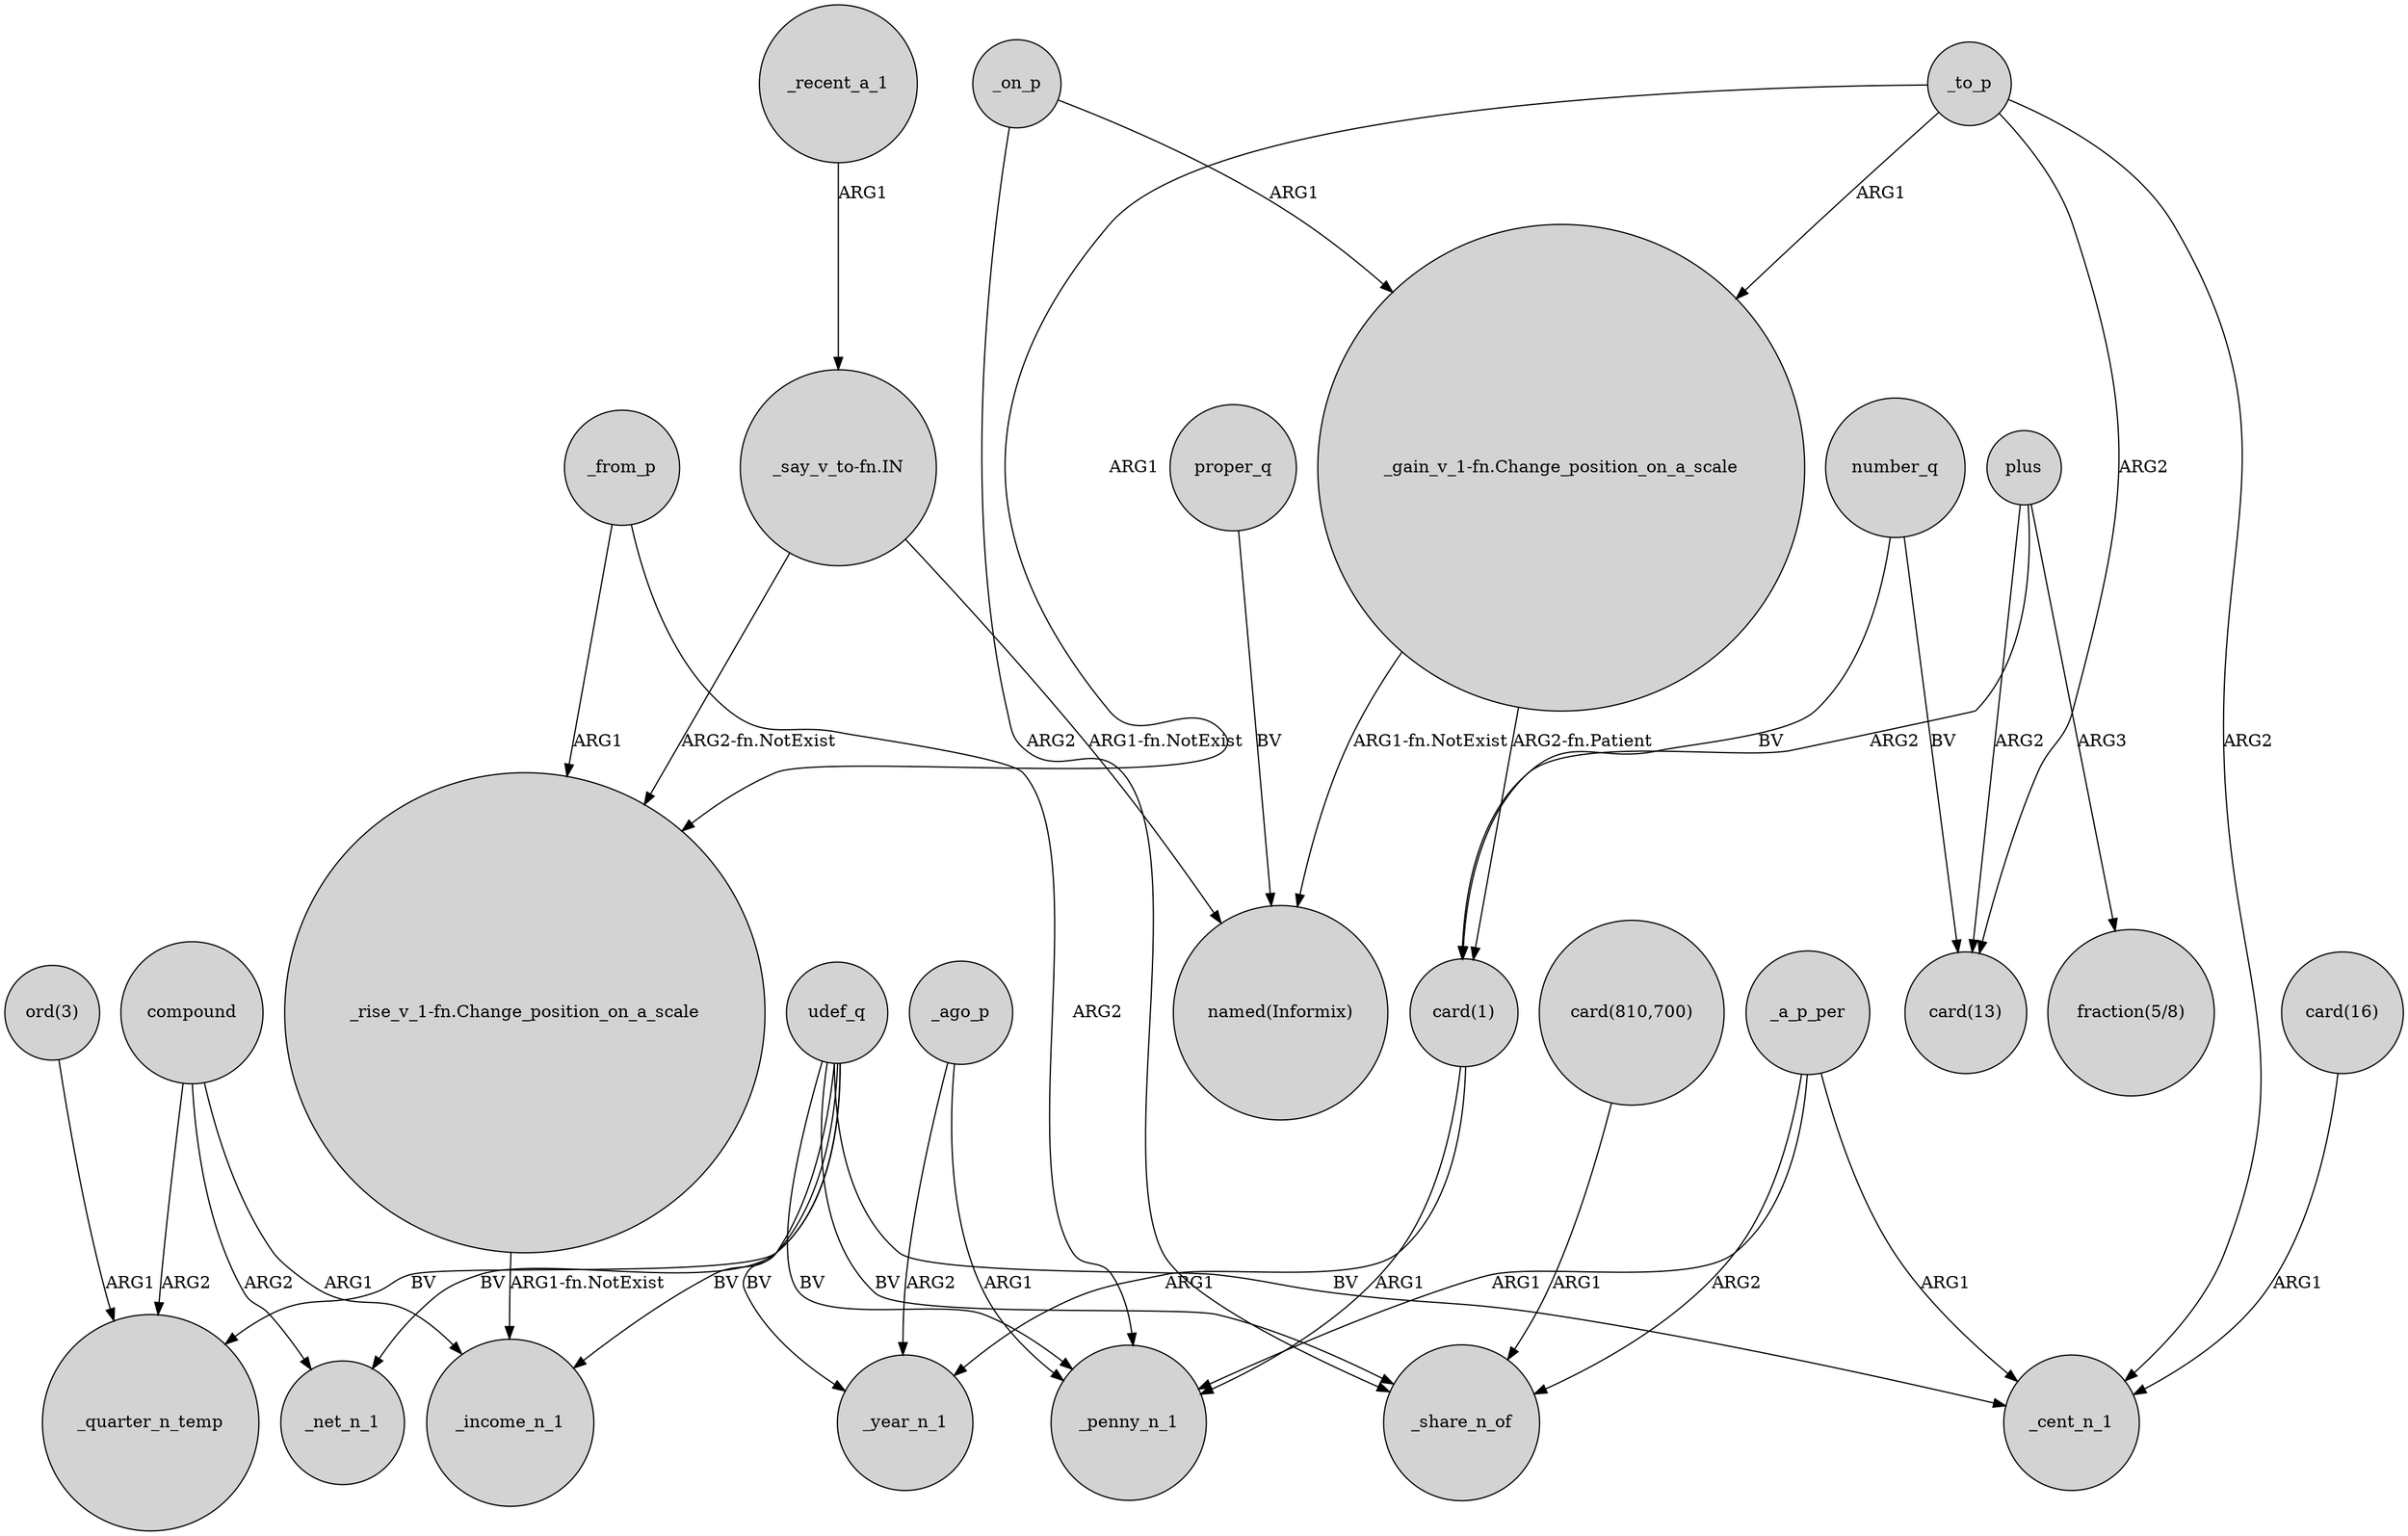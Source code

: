 digraph {
	node [shape=circle style=filled]
	plus -> "card(1)" [label=ARG2]
	_to_p -> "_gain_v_1-fn.Change_position_on_a_scale" [label=ARG1]
	compound -> _quarter_n_temp [label=ARG2]
	_on_p -> _share_n_of [label=ARG2]
	compound -> _income_n_1 [label=ARG1]
	proper_q -> "named(Informix)" [label=BV]
	"_rise_v_1-fn.Change_position_on_a_scale" -> _income_n_1 [label="ARG1-fn.NotExist"]
	"_gain_v_1-fn.Change_position_on_a_scale" -> "card(1)" [label="ARG2-fn.Patient"]
	number_q -> "card(13)" [label=BV]
	_from_p -> _penny_n_1 [label=ARG2]
	_a_p_per -> _share_n_of [label=ARG2]
	_recent_a_1 -> "_say_v_to-fn.IN" [label=ARG1]
	_on_p -> "_gain_v_1-fn.Change_position_on_a_scale" [label=ARG1]
	_ago_p -> _penny_n_1 [label=ARG1]
	udef_q -> _cent_n_1 [label=BV]
	"card(1)" -> _penny_n_1 [label=ARG1]
	"card(16)" -> _cent_n_1 [label=ARG1]
	"_say_v_to-fn.IN" -> "_rise_v_1-fn.Change_position_on_a_scale" [label="ARG2-fn.NotExist"]
	_ago_p -> _year_n_1 [label=ARG2]
	_a_p_per -> _penny_n_1 [label=ARG1]
	_to_p -> "card(13)" [label=ARG2]
	"ord(3)" -> _quarter_n_temp [label=ARG1]
	compound -> _net_n_1 [label=ARG2]
	_to_p -> _cent_n_1 [label=ARG2]
	_a_p_per -> _cent_n_1 [label=ARG1]
	udef_q -> _share_n_of [label=BV]
	number_q -> "card(1)" [label=BV]
	"card(1)" -> _year_n_1 [label=ARG1]
	udef_q -> _net_n_1 [label=BV]
	_from_p -> "_rise_v_1-fn.Change_position_on_a_scale" [label=ARG1]
	udef_q -> _penny_n_1 [label=BV]
	udef_q -> _year_n_1 [label=BV]
	plus -> "fraction(5/8)" [label=ARG3]
	plus -> "card(13)" [label=ARG2]
	udef_q -> _quarter_n_temp [label=BV]
	_to_p -> "_rise_v_1-fn.Change_position_on_a_scale" [label=ARG1]
	"_say_v_to-fn.IN" -> "named(Informix)" [label="ARG1-fn.NotExist"]
	"_gain_v_1-fn.Change_position_on_a_scale" -> "named(Informix)" [label="ARG1-fn.NotExist"]
	"card(810,700)" -> _share_n_of [label=ARG1]
	udef_q -> _income_n_1 [label=BV]
}
